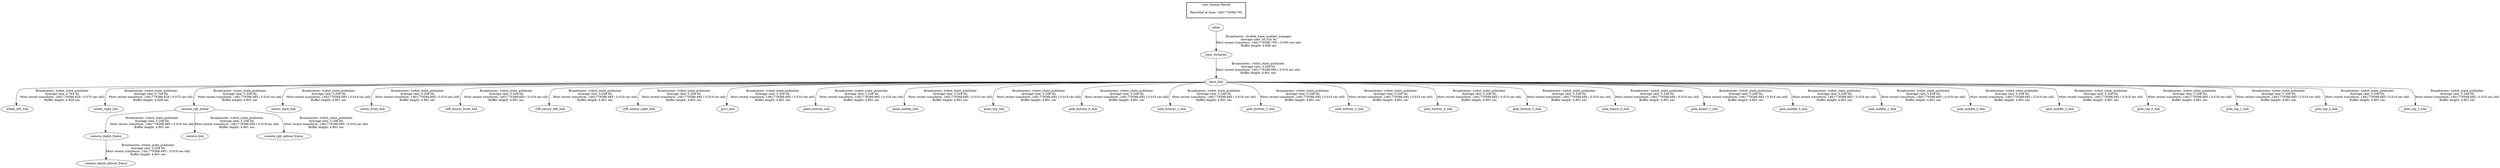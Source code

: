 digraph G {
"base_link" -> "wheel_left_link"[label="Broadcaster: /robot_state_publisher\nAverage rate: 4.764 Hz\nMost recent transform: 1461779388.629 ( 0.075 sec old)\nBuffer length: 4.828 sec\n"];
"base_footprint" -> "base_link"[label="Broadcaster: /robot_state_publisher\nAverage rate: 5.208 Hz\nMost recent transform: 1461779388.685 ( 0.019 sec old)\nBuffer length: 4.801 sec\n"];
"base_link" -> "wheel_right_link"[label="Broadcaster: /robot_state_publisher\nAverage rate: 4.764 Hz\nMost recent transform: 1461779388.629 ( 0.075 sec old)\nBuffer length: 4.828 sec\n"];
"odom" -> "base_footprint"[label="Broadcaster: /mobile_base_nodelet_manager\nAverage rate: 50.324 Hz\nMost recent transform: 1461779388.709 ( -0.005 sec old)\nBuffer length: 4.908 sec\n"];
"camera_rgb_frame" -> "camera_depth_frame"[label="Broadcaster: /robot_state_publisher\nAverage rate: 5.208 Hz\nMost recent transform: 1461779388.685 ( 0.019 sec old)\nBuffer length: 4.801 sec\n"];
"base_link" -> "camera_rgb_frame"[label="Broadcaster: /robot_state_publisher\nAverage rate: 5.208 Hz\nMost recent transform: 1461779388.685 ( 0.019 sec old)\nBuffer length: 4.801 sec\n"];
"camera_depth_frame" -> "camera_depth_optical_frame"[label="Broadcaster: /robot_state_publisher\nAverage rate: 5.208 Hz\nMost recent transform: 1461779388.685 ( 0.019 sec old)\nBuffer length: 4.801 sec\n"];
"camera_rgb_frame" -> "camera_link"[label="Broadcaster: /robot_state_publisher\nAverage rate: 5.208 Hz\nMost recent transform: 1461779388.685 ( 0.019 sec old)\nBuffer length: 4.801 sec\n"];
"camera_rgb_frame" -> "camera_rgb_optical_frame"[label="Broadcaster: /robot_state_publisher\nAverage rate: 5.208 Hz\nMost recent transform: 1461779388.685 ( 0.019 sec old)\nBuffer length: 4.801 sec\n"];
"base_link" -> "caster_back_link"[label="Broadcaster: /robot_state_publisher\nAverage rate: 5.208 Hz\nMost recent transform: 1461779388.685 ( 0.019 sec old)\nBuffer length: 4.801 sec\n"];
"base_link" -> "caster_front_link"[label="Broadcaster: /robot_state_publisher\nAverage rate: 5.208 Hz\nMost recent transform: 1461779388.685 ( 0.019 sec old)\nBuffer length: 4.801 sec\n"];
"base_link" -> "cliff_sensor_front_link"[label="Broadcaster: /robot_state_publisher\nAverage rate: 5.208 Hz\nMost recent transform: 1461779388.685 ( 0.019 sec old)\nBuffer length: 4.801 sec\n"];
"base_link" -> "cliff_sensor_left_link"[label="Broadcaster: /robot_state_publisher\nAverage rate: 5.208 Hz\nMost recent transform: 1461779388.685 ( 0.019 sec old)\nBuffer length: 4.801 sec\n"];
"base_link" -> "cliff_sensor_right_link"[label="Broadcaster: /robot_state_publisher\nAverage rate: 5.208 Hz\nMost recent transform: 1461779388.685 ( 0.019 sec old)\nBuffer length: 4.801 sec\n"];
"base_link" -> "gyro_link"[label="Broadcaster: /robot_state_publisher\nAverage rate: 5.208 Hz\nMost recent transform: 1461779388.685 ( 0.019 sec old)\nBuffer length: 4.801 sec\n"];
"base_link" -> "plate_bottom_link"[label="Broadcaster: /robot_state_publisher\nAverage rate: 5.208 Hz\nMost recent transform: 1461779388.685 ( 0.019 sec old)\nBuffer length: 4.801 sec\n"];
"base_link" -> "plate_middle_link"[label="Broadcaster: /robot_state_publisher\nAverage rate: 5.208 Hz\nMost recent transform: 1461779388.685 ( 0.019 sec old)\nBuffer length: 4.801 sec\n"];
"base_link" -> "plate_top_link"[label="Broadcaster: /robot_state_publisher\nAverage rate: 5.208 Hz\nMost recent transform: 1461779388.685 ( 0.019 sec old)\nBuffer length: 4.801 sec\n"];
"base_link" -> "pole_bottom_0_link"[label="Broadcaster: /robot_state_publisher\nAverage rate: 5.208 Hz\nMost recent transform: 1461779388.685 ( 0.019 sec old)\nBuffer length: 4.801 sec\n"];
"base_link" -> "pole_bottom_1_link"[label="Broadcaster: /robot_state_publisher\nAverage rate: 5.208 Hz\nMost recent transform: 1461779388.685 ( 0.019 sec old)\nBuffer length: 4.801 sec\n"];
"base_link" -> "pole_bottom_2_link"[label="Broadcaster: /robot_state_publisher\nAverage rate: 5.208 Hz\nMost recent transform: 1461779388.685 ( 0.019 sec old)\nBuffer length: 4.801 sec\n"];
"base_link" -> "pole_bottom_3_link"[label="Broadcaster: /robot_state_publisher\nAverage rate: 5.208 Hz\nMost recent transform: 1461779388.685 ( 0.019 sec old)\nBuffer length: 4.801 sec\n"];
"base_link" -> "pole_bottom_4_link"[label="Broadcaster: /robot_state_publisher\nAverage rate: 5.208 Hz\nMost recent transform: 1461779388.685 ( 0.019 sec old)\nBuffer length: 4.801 sec\n"];
"base_link" -> "pole_bottom_5_link"[label="Broadcaster: /robot_state_publisher\nAverage rate: 5.208 Hz\nMost recent transform: 1461779388.685 ( 0.019 sec old)\nBuffer length: 4.801 sec\n"];
"base_link" -> "pole_kinect_0_link"[label="Broadcaster: /robot_state_publisher\nAverage rate: 5.208 Hz\nMost recent transform: 1461779388.685 ( 0.019 sec old)\nBuffer length: 4.801 sec\n"];
"base_link" -> "pole_kinect_1_link"[label="Broadcaster: /robot_state_publisher\nAverage rate: 5.208 Hz\nMost recent transform: 1461779388.685 ( 0.019 sec old)\nBuffer length: 4.801 sec\n"];
"base_link" -> "pole_middle_0_link"[label="Broadcaster: /robot_state_publisher\nAverage rate: 5.208 Hz\nMost recent transform: 1461779388.685 ( 0.019 sec old)\nBuffer length: 4.801 sec\n"];
"base_link" -> "pole_middle_1_link"[label="Broadcaster: /robot_state_publisher\nAverage rate: 5.208 Hz\nMost recent transform: 1461779388.685 ( 0.019 sec old)\nBuffer length: 4.801 sec\n"];
"base_link" -> "pole_middle_2_link"[label="Broadcaster: /robot_state_publisher\nAverage rate: 5.208 Hz\nMost recent transform: 1461779388.685 ( 0.019 sec old)\nBuffer length: 4.801 sec\n"];
"base_link" -> "pole_middle_3_link"[label="Broadcaster: /robot_state_publisher\nAverage rate: 5.208 Hz\nMost recent transform: 1461779388.685 ( 0.019 sec old)\nBuffer length: 4.801 sec\n"];
"base_link" -> "pole_top_0_link"[label="Broadcaster: /robot_state_publisher\nAverage rate: 5.208 Hz\nMost recent transform: 1461779388.685 ( 0.019 sec old)\nBuffer length: 4.801 sec\n"];
"base_link" -> "pole_top_1_link"[label="Broadcaster: /robot_state_publisher\nAverage rate: 5.208 Hz\nMost recent transform: 1461779388.685 ( 0.019 sec old)\nBuffer length: 4.801 sec\n"];
"base_link" -> "pole_top_2_link"[label="Broadcaster: /robot_state_publisher\nAverage rate: 5.208 Hz\nMost recent transform: 1461779388.685 ( 0.019 sec old)\nBuffer length: 4.801 sec\n"];
"base_link" -> "pole_top_3_link"[label="Broadcaster: /robot_state_publisher\nAverage rate: 5.208 Hz\nMost recent transform: 1461779388.685 ( 0.019 sec old)\nBuffer length: 4.801 sec\n"];
edge [style=invis];
 subgraph cluster_legend { style=bold; color=black; label ="view_frames Result";
"Recorded at time: 1461779388.704"[ shape=plaintext ] ;
 }->"odom";
}